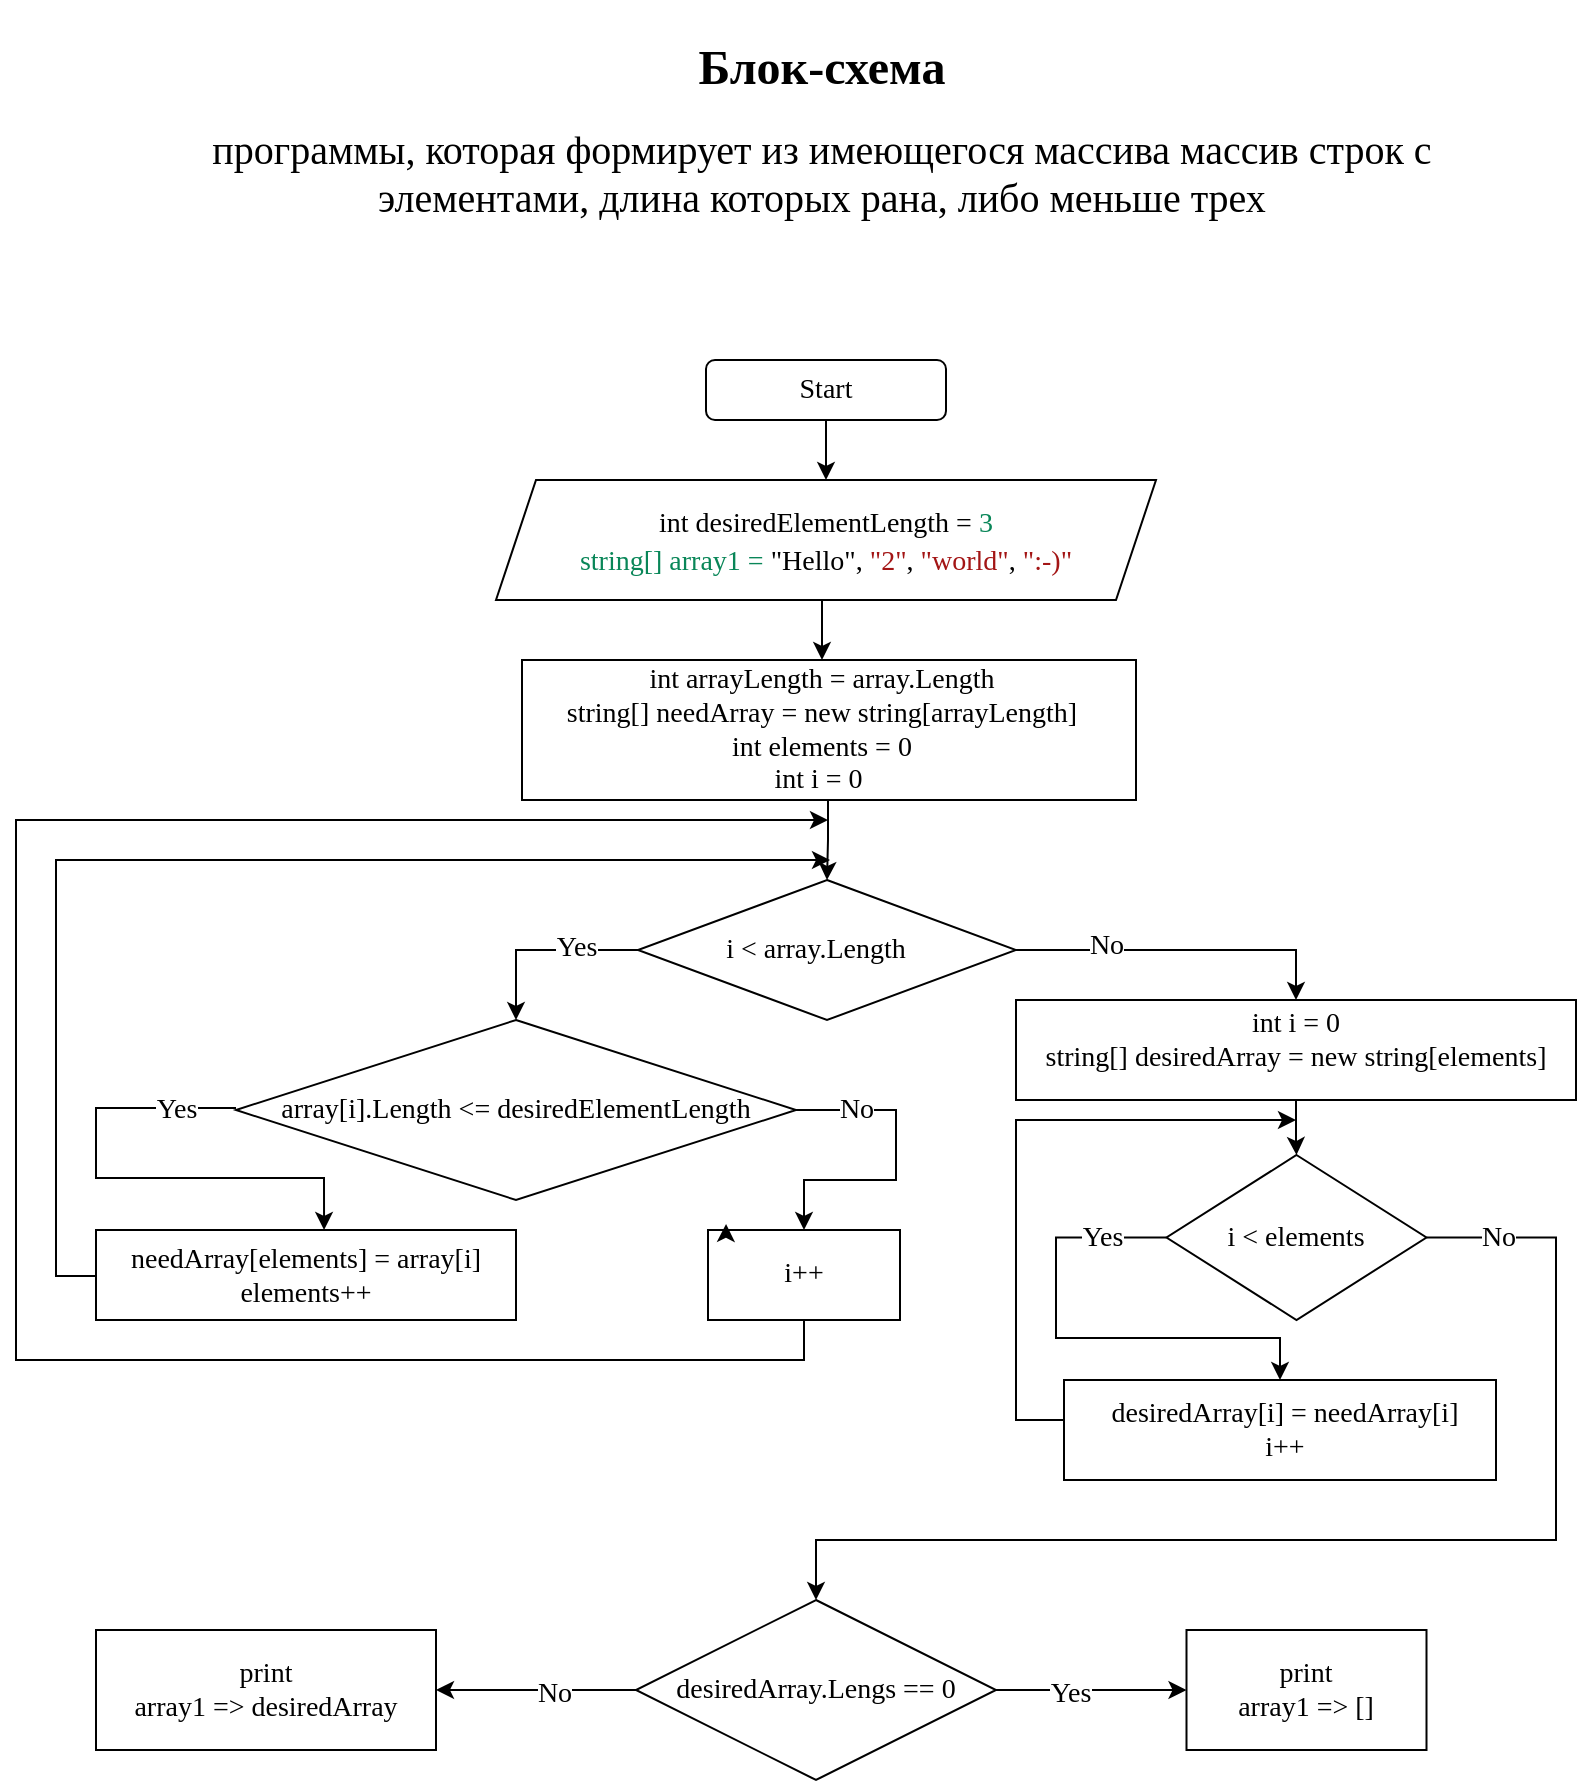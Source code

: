 <mxfile version="21.0.10" type="device"><diagram name="Страница 1" id="TgY1QXFYfG8aGhWFCm43"><mxGraphModel dx="1114" dy="584" grid="1" gridSize="10" guides="1" tooltips="1" connect="1" arrows="1" fold="1" page="1" pageScale="1" pageWidth="827" pageHeight="1169" math="0" shadow="0"><root><mxCell id="0"/><mxCell id="1" parent="0"/><mxCell id="gwYxaD8qQF8BPxhEYuoR-34" value="" style="edgeStyle=orthogonalEdgeStyle;rounded=0;orthogonalLoop=1;jettySize=auto;html=1;entryX=0.5;entryY=0;entryDx=0;entryDy=0;" edge="1" parent="1" source="7qt9xss6YJ4GowvDdAjr-1" target="7qt9xss6YJ4GowvDdAjr-5"><mxGeometry relative="1" as="geometry"/></mxCell><mxCell id="7qt9xss6YJ4GowvDdAjr-1" value="Start" style="rounded=1;whiteSpace=wrap;html=1;fontSize=14;fontFamily=Times New Roman;" parent="1" vertex="1"><mxGeometry x="369" y="250" width="120" height="30" as="geometry"/></mxCell><mxCell id="7qt9xss6YJ4GowvDdAjr-2" value="" style="rounded=0;whiteSpace=wrap;html=1;" parent="1" vertex="1"><mxGeometry x="277" y="400" width="307" height="70" as="geometry"/></mxCell><mxCell id="gwYxaD8qQF8BPxhEYuoR-8" style="edgeStyle=orthogonalEdgeStyle;rounded=0;orthogonalLoop=1;jettySize=auto;html=1;entryX=0.5;entryY=0;entryDx=0;entryDy=0;exitX=0;exitY=0.5;exitDx=0;exitDy=0;" edge="1" parent="1" source="7qt9xss6YJ4GowvDdAjr-4" target="gwYxaD8qQF8BPxhEYuoR-6"><mxGeometry relative="1" as="geometry"/></mxCell><mxCell id="gwYxaD8qQF8BPxhEYuoR-9" value="Yes" style="edgeLabel;html=1;align=center;verticalAlign=middle;resizable=0;points=[];fontSize=14;fontFamily=Times New Roman;" vertex="1" connectable="0" parent="gwYxaD8qQF8BPxhEYuoR-8"><mxGeometry x="-0.146" y="-1" relative="1" as="geometry"><mxPoint x="10" as="offset"/></mxGeometry></mxCell><mxCell id="gwYxaD8qQF8BPxhEYuoR-25" style="edgeStyle=orthogonalEdgeStyle;rounded=0;orthogonalLoop=1;jettySize=auto;html=1;entryX=0.5;entryY=0;entryDx=0;entryDy=0;" edge="1" parent="1" source="7qt9xss6YJ4GowvDdAjr-4" target="gwYxaD8qQF8BPxhEYuoR-23"><mxGeometry relative="1" as="geometry"/></mxCell><mxCell id="gwYxaD8qQF8BPxhEYuoR-26" value="No" style="edgeLabel;html=1;align=center;verticalAlign=middle;resizable=0;points=[];fontSize=14;fontFamily=Times New Roman;" vertex="1" connectable="0" parent="gwYxaD8qQF8BPxhEYuoR-25"><mxGeometry x="-0.457" y="2" relative="1" as="geometry"><mxPoint as="offset"/></mxGeometry></mxCell><mxCell id="7qt9xss6YJ4GowvDdAjr-4" value="" style="rhombus;whiteSpace=wrap;html=1;" parent="1" vertex="1"><mxGeometry x="335" y="510" width="189" height="70" as="geometry"/></mxCell><mxCell id="7qt9xss6YJ4GowvDdAjr-5" value="" style="shape=parallelogram;perimeter=parallelogramPerimeter;whiteSpace=wrap;html=1;fixedSize=1;" parent="1" vertex="1"><mxGeometry x="264" y="310" width="330" height="60" as="geometry"/></mxCell><mxCell id="gwYxaD8qQF8BPxhEYuoR-35" value="" style="edgeStyle=orthogonalEdgeStyle;rounded=0;orthogonalLoop=1;jettySize=auto;html=1;exitX=0.5;exitY=1;exitDx=0;exitDy=0;entryX=0.5;entryY=0;entryDx=0;entryDy=0;" edge="1" parent="1" source="7qt9xss6YJ4GowvDdAjr-5" target="gwYxaD8qQF8BPxhEYuoR-1"><mxGeometry relative="1" as="geometry"/></mxCell><mxCell id="7qt9xss6YJ4GowvDdAjr-3" value="&lt;div style=&quot;background-color: rgb(255, 255, 255); font-size: 14px; line-height: 19px;&quot;&gt;int desiredElementLength&amp;nbsp;= &lt;font color=&quot;#098658&quot; style=&quot;font-size: 14px;&quot;&gt;3&lt;/font&gt;&lt;/div&gt;&lt;div style=&quot;background-color: rgb(255, 255, 255); font-size: 14px; line-height: 19px;&quot;&gt;&lt;span style=&quot;color: rgb(9, 134, 88); font-size: 14px;&quot;&gt;string[] array1 =&amp;nbsp;&lt;/span&gt;&quot;Hello&quot;&lt;span style=&quot;font-size: 14px;&quot;&gt;, &lt;/span&gt;&lt;span style=&quot;color: rgb(163, 21, 21); font-size: 14px;&quot;&gt;&quot;2&quot;&lt;/span&gt;&lt;span style=&quot;font-size: 14px;&quot;&gt;, &lt;/span&gt;&lt;span style=&quot;color: rgb(163, 21, 21); font-size: 14px;&quot;&gt;&quot;world&quot;&lt;/span&gt;&lt;span style=&quot;font-size: 14px;&quot;&gt;, &lt;/span&gt;&lt;span style=&quot;color: rgb(163, 21, 21); font-size: 14px;&quot;&gt;&quot;:-)&quot;&lt;/span&gt;&lt;/div&gt;" style="text;html=1;strokeColor=none;fillColor=none;align=center;verticalAlign=middle;whiteSpace=wrap;rounded=0;fontSize=14;fontFamily=Times New Roman;" parent="1" vertex="1"><mxGeometry x="289" y="315" width="280" height="50" as="geometry"/></mxCell><mxCell id="gwYxaD8qQF8BPxhEYuoR-14" value="" style="edgeStyle=orthogonalEdgeStyle;rounded=0;orthogonalLoop=1;jettySize=auto;html=1;entryX=0.5;entryY=0;entryDx=0;entryDy=0;exitX=0.5;exitY=1;exitDx=0;exitDy=0;" edge="1" parent="1" source="gwYxaD8qQF8BPxhEYuoR-1" target="7qt9xss6YJ4GowvDdAjr-4"><mxGeometry relative="1" as="geometry"><Array as="points"><mxPoint x="430" y="470"/><mxPoint x="430" y="490"/></Array></mxGeometry></mxCell><mxCell id="gwYxaD8qQF8BPxhEYuoR-1" value="int arrayLength = array.Length&lt;br style=&quot;font-size: 14px;&quot;&gt;string[] needArray = new string[arrayLength]&lt;br style=&quot;font-size: 14px;&quot;&gt;int elements = 0&lt;br style=&quot;font-size: 14px;&quot;&gt;int i = 0&amp;nbsp;" style="text;html=1;strokeColor=none;fillColor=none;align=center;verticalAlign=middle;whiteSpace=wrap;rounded=0;fontSize=14;fontFamily=Times New Roman;" vertex="1" parent="1"><mxGeometry x="287" y="400" width="280" height="70" as="geometry"/></mxCell><mxCell id="gwYxaD8qQF8BPxhEYuoR-3" value="i &amp;lt; array.Length" style="text;html=1;strokeColor=none;fillColor=none;align=center;verticalAlign=middle;whiteSpace=wrap;rounded=0;fontSize=14;fontFamily=Times New Roman;" vertex="1" parent="1"><mxGeometry x="369" y="530" width="110" height="30" as="geometry"/></mxCell><mxCell id="gwYxaD8qQF8BPxhEYuoR-4" style="edgeStyle=orthogonalEdgeStyle;rounded=0;orthogonalLoop=1;jettySize=auto;html=1;exitX=0.5;exitY=1;exitDx=0;exitDy=0;" edge="1" parent="1" source="7qt9xss6YJ4GowvDdAjr-4" target="7qt9xss6YJ4GowvDdAjr-4"><mxGeometry relative="1" as="geometry"/></mxCell><mxCell id="gwYxaD8qQF8BPxhEYuoR-12" style="edgeStyle=orthogonalEdgeStyle;rounded=0;orthogonalLoop=1;jettySize=auto;html=1;exitX=0;exitY=0.5;exitDx=0;exitDy=0;entryX=0.543;entryY=0.022;entryDx=0;entryDy=0;entryPerimeter=0;" edge="1" parent="1"><mxGeometry relative="1" as="geometry"><mxPoint x="134" y="624.01" as="sourcePoint"/><mxPoint x="178.03" y="685" as="targetPoint"/><Array as="points"><mxPoint x="64" y="624"/><mxPoint x="64" y="659"/><mxPoint x="178" y="659"/></Array></mxGeometry></mxCell><mxCell id="gwYxaD8qQF8BPxhEYuoR-13" value="Yes" style="edgeLabel;html=1;align=center;verticalAlign=middle;resizable=0;points=[];fontSize=14;fontFamily=Times New Roman;" vertex="1" connectable="0" parent="gwYxaD8qQF8BPxhEYuoR-12"><mxGeometry x="-0.28" y="-1" relative="1" as="geometry"><mxPoint x="41" y="-17" as="offset"/></mxGeometry></mxCell><mxCell id="gwYxaD8qQF8BPxhEYuoR-20" style="edgeStyle=orthogonalEdgeStyle;rounded=0;orthogonalLoop=1;jettySize=auto;html=1;entryX=0.5;entryY=0;entryDx=0;entryDy=0;exitX=1;exitY=0.5;exitDx=0;exitDy=0;" edge="1" parent="1" source="gwYxaD8qQF8BPxhEYuoR-6" target="gwYxaD8qQF8BPxhEYuoR-17"><mxGeometry relative="1" as="geometry"><Array as="points"><mxPoint x="464" y="625"/><mxPoint x="464" y="660"/><mxPoint x="418" y="660"/></Array></mxGeometry></mxCell><mxCell id="gwYxaD8qQF8BPxhEYuoR-21" value="No" style="edgeLabel;html=1;align=center;verticalAlign=middle;resizable=0;points=[];fontSize=14;fontFamily=Times New Roman;" vertex="1" connectable="0" parent="gwYxaD8qQF8BPxhEYuoR-20"><mxGeometry x="-0.196" y="-1" relative="1" as="geometry"><mxPoint x="-19" y="-13" as="offset"/></mxGeometry></mxCell><mxCell id="gwYxaD8qQF8BPxhEYuoR-6" value="" style="rhombus;whiteSpace=wrap;html=1;" vertex="1" parent="1"><mxGeometry x="134" y="580" width="280" height="90" as="geometry"/></mxCell><mxCell id="gwYxaD8qQF8BPxhEYuoR-5" value="array[i].Length &amp;lt;= desiredElementLength" style="text;html=1;strokeColor=none;fillColor=none;align=center;verticalAlign=middle;whiteSpace=wrap;rounded=0;fontSize=14;fontFamily=Times New Roman;" vertex="1" parent="1"><mxGeometry x="154" y="610" width="240" height="30" as="geometry"/></mxCell><mxCell id="gwYxaD8qQF8BPxhEYuoR-11" value="" style="rounded=0;whiteSpace=wrap;html=1;" vertex="1" parent="1"><mxGeometry x="64" y="685" width="210" height="45" as="geometry"/></mxCell><mxCell id="gwYxaD8qQF8BPxhEYuoR-15" style="edgeStyle=orthogonalEdgeStyle;rounded=0;orthogonalLoop=1;jettySize=auto;html=1;" edge="1" parent="1"><mxGeometry relative="1" as="geometry"><mxPoint x="431" y="500" as="targetPoint"/><mxPoint x="64" y="708" as="sourcePoint"/><Array as="points"><mxPoint x="44" y="708"/><mxPoint x="44" y="500"/><mxPoint x="418" y="500"/></Array></mxGeometry></mxCell><mxCell id="gwYxaD8qQF8BPxhEYuoR-10" value="needArray[elements] = array[i]&lt;br style=&quot;font-size: 14px;&quot;&gt;elements++" style="text;html=1;strokeColor=none;fillColor=none;align=center;verticalAlign=middle;whiteSpace=wrap;rounded=0;fontSize=14;fontFamily=Times New Roman;" vertex="1" parent="1"><mxGeometry x="74" y="692.5" width="190" height="30" as="geometry"/></mxCell><mxCell id="gwYxaD8qQF8BPxhEYuoR-22" style="edgeStyle=orthogonalEdgeStyle;rounded=0;orthogonalLoop=1;jettySize=auto;html=1;exitX=0.5;exitY=1;exitDx=0;exitDy=0;" edge="1" parent="1" source="gwYxaD8qQF8BPxhEYuoR-17"><mxGeometry relative="1" as="geometry"><mxPoint x="430" y="480" as="targetPoint"/><Array as="points"><mxPoint x="418" y="750"/><mxPoint x="24" y="750"/><mxPoint x="24" y="480"/></Array></mxGeometry></mxCell><mxCell id="gwYxaD8qQF8BPxhEYuoR-17" value="" style="rounded=0;whiteSpace=wrap;html=1;" vertex="1" parent="1"><mxGeometry x="370" y="685" width="96" height="45" as="geometry"/></mxCell><mxCell id="gwYxaD8qQF8BPxhEYuoR-16" value="i++" style="text;html=1;strokeColor=none;fillColor=none;align=center;verticalAlign=middle;whiteSpace=wrap;rounded=0;fontSize=14;fontFamily=Times New Roman;" vertex="1" parent="1"><mxGeometry x="389" y="696.58" width="58" height="21.83" as="geometry"/></mxCell><mxCell id="gwYxaD8qQF8BPxhEYuoR-33" value="" style="edgeStyle=orthogonalEdgeStyle;rounded=0;orthogonalLoop=1;jettySize=auto;html=1;entryX=0.5;entryY=0;entryDx=0;entryDy=0;" edge="1" parent="1" source="gwYxaD8qQF8BPxhEYuoR-24" target="gwYxaD8qQF8BPxhEYuoR-28"><mxGeometry relative="1" as="geometry"/></mxCell><mxCell id="gwYxaD8qQF8BPxhEYuoR-24" value="" style="rounded=0;whiteSpace=wrap;html=1;" vertex="1" parent="1"><mxGeometry x="524" y="570" width="280" height="50" as="geometry"/></mxCell><mxCell id="gwYxaD8qQF8BPxhEYuoR-23" value="int i = 0&lt;br style=&quot;font-size: 14px;&quot;&gt;string[] desiredArray = new string[elements]" style="text;html=1;strokeColor=none;fillColor=none;align=center;verticalAlign=middle;whiteSpace=wrap;rounded=0;fontSize=14;fontFamily=Times New Roman;" vertex="1" parent="1"><mxGeometry x="534" y="570" width="260" height="40" as="geometry"/></mxCell><mxCell id="gwYxaD8qQF8BPxhEYuoR-38" style="edgeStyle=orthogonalEdgeStyle;rounded=0;orthogonalLoop=1;jettySize=auto;html=1;entryX=0.5;entryY=0;entryDx=0;entryDy=0;exitX=0;exitY=0.5;exitDx=0;exitDy=0;" edge="1" parent="1" source="gwYxaD8qQF8BPxhEYuoR-28" target="gwYxaD8qQF8BPxhEYuoR-37"><mxGeometry relative="1" as="geometry"><Array as="points"><mxPoint x="544" y="689"/><mxPoint x="544" y="739"/><mxPoint x="656" y="739"/></Array></mxGeometry></mxCell><mxCell id="gwYxaD8qQF8BPxhEYuoR-39" value="Yes" style="edgeLabel;html=1;align=center;verticalAlign=middle;resizable=0;points=[];fontSize=14;fontFamily=Times New Roman;" vertex="1" connectable="0" parent="gwYxaD8qQF8BPxhEYuoR-38"><mxGeometry x="-0.653" y="-1" relative="1" as="geometry"><mxPoint x="9" y="1" as="offset"/></mxGeometry></mxCell><mxCell id="gwYxaD8qQF8BPxhEYuoR-42" style="edgeStyle=orthogonalEdgeStyle;rounded=0;orthogonalLoop=1;jettySize=auto;html=1;entryX=0.5;entryY=0;entryDx=0;entryDy=0;" edge="1" parent="1" source="gwYxaD8qQF8BPxhEYuoR-28" target="gwYxaD8qQF8BPxhEYuoR-41"><mxGeometry relative="1" as="geometry"><Array as="points"><mxPoint x="794" y="689"/><mxPoint x="794" y="840"/><mxPoint x="424" y="840"/></Array></mxGeometry></mxCell><mxCell id="gwYxaD8qQF8BPxhEYuoR-43" value="No" style="edgeLabel;html=1;align=center;verticalAlign=middle;resizable=0;points=[];fontSize=14;fontFamily=Times New Roman;" vertex="1" connectable="0" parent="gwYxaD8qQF8BPxhEYuoR-42"><mxGeometry x="-0.835" y="-2" relative="1" as="geometry"><mxPoint x="-16" y="-2" as="offset"/></mxGeometry></mxCell><mxCell id="gwYxaD8qQF8BPxhEYuoR-28" value="" style="rhombus;whiteSpace=wrap;html=1;" vertex="1" parent="1"><mxGeometry x="599.25" y="647.5" width="130" height="82.5" as="geometry"/></mxCell><mxCell id="gwYxaD8qQF8BPxhEYuoR-27" value="i &amp;lt; elements" style="text;html=1;strokeColor=none;fillColor=none;align=center;verticalAlign=middle;whiteSpace=wrap;rounded=0;fontSize=14;fontFamily=Times New Roman;" vertex="1" parent="1"><mxGeometry x="619" y="673.75" width="90" height="30" as="geometry"/></mxCell><mxCell id="gwYxaD8qQF8BPxhEYuoR-40" style="edgeStyle=orthogonalEdgeStyle;rounded=0;orthogonalLoop=1;jettySize=auto;html=1;" edge="1" parent="1"><mxGeometry relative="1" as="geometry"><mxPoint x="664" y="630" as="targetPoint"/><mxPoint x="548" y="780" as="sourcePoint"/><Array as="points"><mxPoint x="524" y="780"/><mxPoint x="524" y="630"/></Array></mxGeometry></mxCell><mxCell id="gwYxaD8qQF8BPxhEYuoR-37" value="" style="rounded=0;whiteSpace=wrap;html=1;" vertex="1" parent="1"><mxGeometry x="548" y="760" width="216" height="50" as="geometry"/></mxCell><mxCell id="gwYxaD8qQF8BPxhEYuoR-36" value="desiredArray[i] = needArray[i]&lt;br style=&quot;font-size: 14px;&quot;&gt;i++" style="text;html=1;strokeColor=none;fillColor=none;align=center;verticalAlign=middle;whiteSpace=wrap;rounded=0;fontSize=14;fontFamily=Times New Roman;" vertex="1" parent="1"><mxGeometry x="563" y="765" width="191" height="40" as="geometry"/></mxCell><mxCell id="gwYxaD8qQF8BPxhEYuoR-45" style="edgeStyle=orthogonalEdgeStyle;rounded=0;orthogonalLoop=1;jettySize=auto;html=1;entryX=0;entryY=0.5;entryDx=0;entryDy=0;" edge="1" parent="1" source="gwYxaD8qQF8BPxhEYuoR-41" target="gwYxaD8qQF8BPxhEYuoR-44"><mxGeometry relative="1" as="geometry"/></mxCell><mxCell id="gwYxaD8qQF8BPxhEYuoR-46" value="Yes" style="edgeLabel;html=1;align=center;verticalAlign=middle;resizable=0;points=[];fontSize=14;fontFamily=Times New Roman;" vertex="1" connectable="0" parent="gwYxaD8qQF8BPxhEYuoR-45"><mxGeometry x="-0.223" y="-2" relative="1" as="geometry"><mxPoint as="offset"/></mxGeometry></mxCell><mxCell id="gwYxaD8qQF8BPxhEYuoR-48" style="edgeStyle=orthogonalEdgeStyle;rounded=0;orthogonalLoop=1;jettySize=auto;html=1;exitX=0;exitY=0.5;exitDx=0;exitDy=0;entryX=1;entryY=0.5;entryDx=0;entryDy=0;" edge="1" parent="1" source="gwYxaD8qQF8BPxhEYuoR-41" target="gwYxaD8qQF8BPxhEYuoR-47"><mxGeometry relative="1" as="geometry"><Array as="points"><mxPoint x="274" y="915"/><mxPoint x="274" y="915"/></Array></mxGeometry></mxCell><mxCell id="gwYxaD8qQF8BPxhEYuoR-49" value="No" style="edgeLabel;html=1;align=center;verticalAlign=middle;resizable=0;points=[];fontSize=14;fontFamily=Times New Roman;" vertex="1" connectable="0" parent="gwYxaD8qQF8BPxhEYuoR-48"><mxGeometry x="-0.183" y="2" relative="1" as="geometry"><mxPoint as="offset"/></mxGeometry></mxCell><mxCell id="gwYxaD8qQF8BPxhEYuoR-41" value="desiredArray.Lengs == 0" style="rhombus;whiteSpace=wrap;html=1;fontSize=14;fontFamily=Times New Roman;" vertex="1" parent="1"><mxGeometry x="334" y="870" width="180" height="90" as="geometry"/></mxCell><mxCell id="gwYxaD8qQF8BPxhEYuoR-44" value="print&lt;br style=&quot;font-size: 14px;&quot;&gt;array1 =&amp;gt; []" style="rounded=0;whiteSpace=wrap;html=1;fontSize=14;fontFamily=Times New Roman;" vertex="1" parent="1"><mxGeometry x="609.25" y="885" width="120" height="60" as="geometry"/></mxCell><mxCell id="gwYxaD8qQF8BPxhEYuoR-47" value="print&lt;br style=&quot;font-size: 14px;&quot;&gt;array1 =&amp;gt; desiredArray" style="rounded=0;whiteSpace=wrap;html=1;fontSize=14;fontFamily=Times New Roman;" vertex="1" parent="1"><mxGeometry x="64" y="885" width="170" height="60" as="geometry"/></mxCell><mxCell id="gwYxaD8qQF8BPxhEYuoR-51" style="edgeStyle=orthogonalEdgeStyle;rounded=0;orthogonalLoop=1;jettySize=auto;html=1;exitX=0;exitY=0;exitDx=0;exitDy=0;entryX=0.094;entryY=-0.067;entryDx=0;entryDy=0;entryPerimeter=0;" edge="1" parent="1" source="gwYxaD8qQF8BPxhEYuoR-17" target="gwYxaD8qQF8BPxhEYuoR-17"><mxGeometry relative="1" as="geometry"/></mxCell><mxCell id="gwYxaD8qQF8BPxhEYuoR-52" value="&lt;font style=&quot;&quot; face=&quot;Times New Roman&quot;&gt;&lt;font size=&quot;1&quot; style=&quot;&quot;&gt;&lt;b style=&quot;font-size: 24px;&quot;&gt;Блок-схема &lt;br&gt;&lt;/b&gt;&lt;/font&gt;&lt;br&gt;&lt;font style=&quot;font-size: 20px;&quot;&gt;программы, которая формирует из имеющегося массива массив строк с элементами, длина которых рана, либо меньше трех&lt;/font&gt;&lt;/font&gt;" style="text;html=1;strokeColor=none;fillColor=none;align=center;verticalAlign=middle;whiteSpace=wrap;rounded=0;" vertex="1" parent="1"><mxGeometry x="92" y="70" width="670" height="130" as="geometry"/></mxCell></root></mxGraphModel></diagram></mxfile>